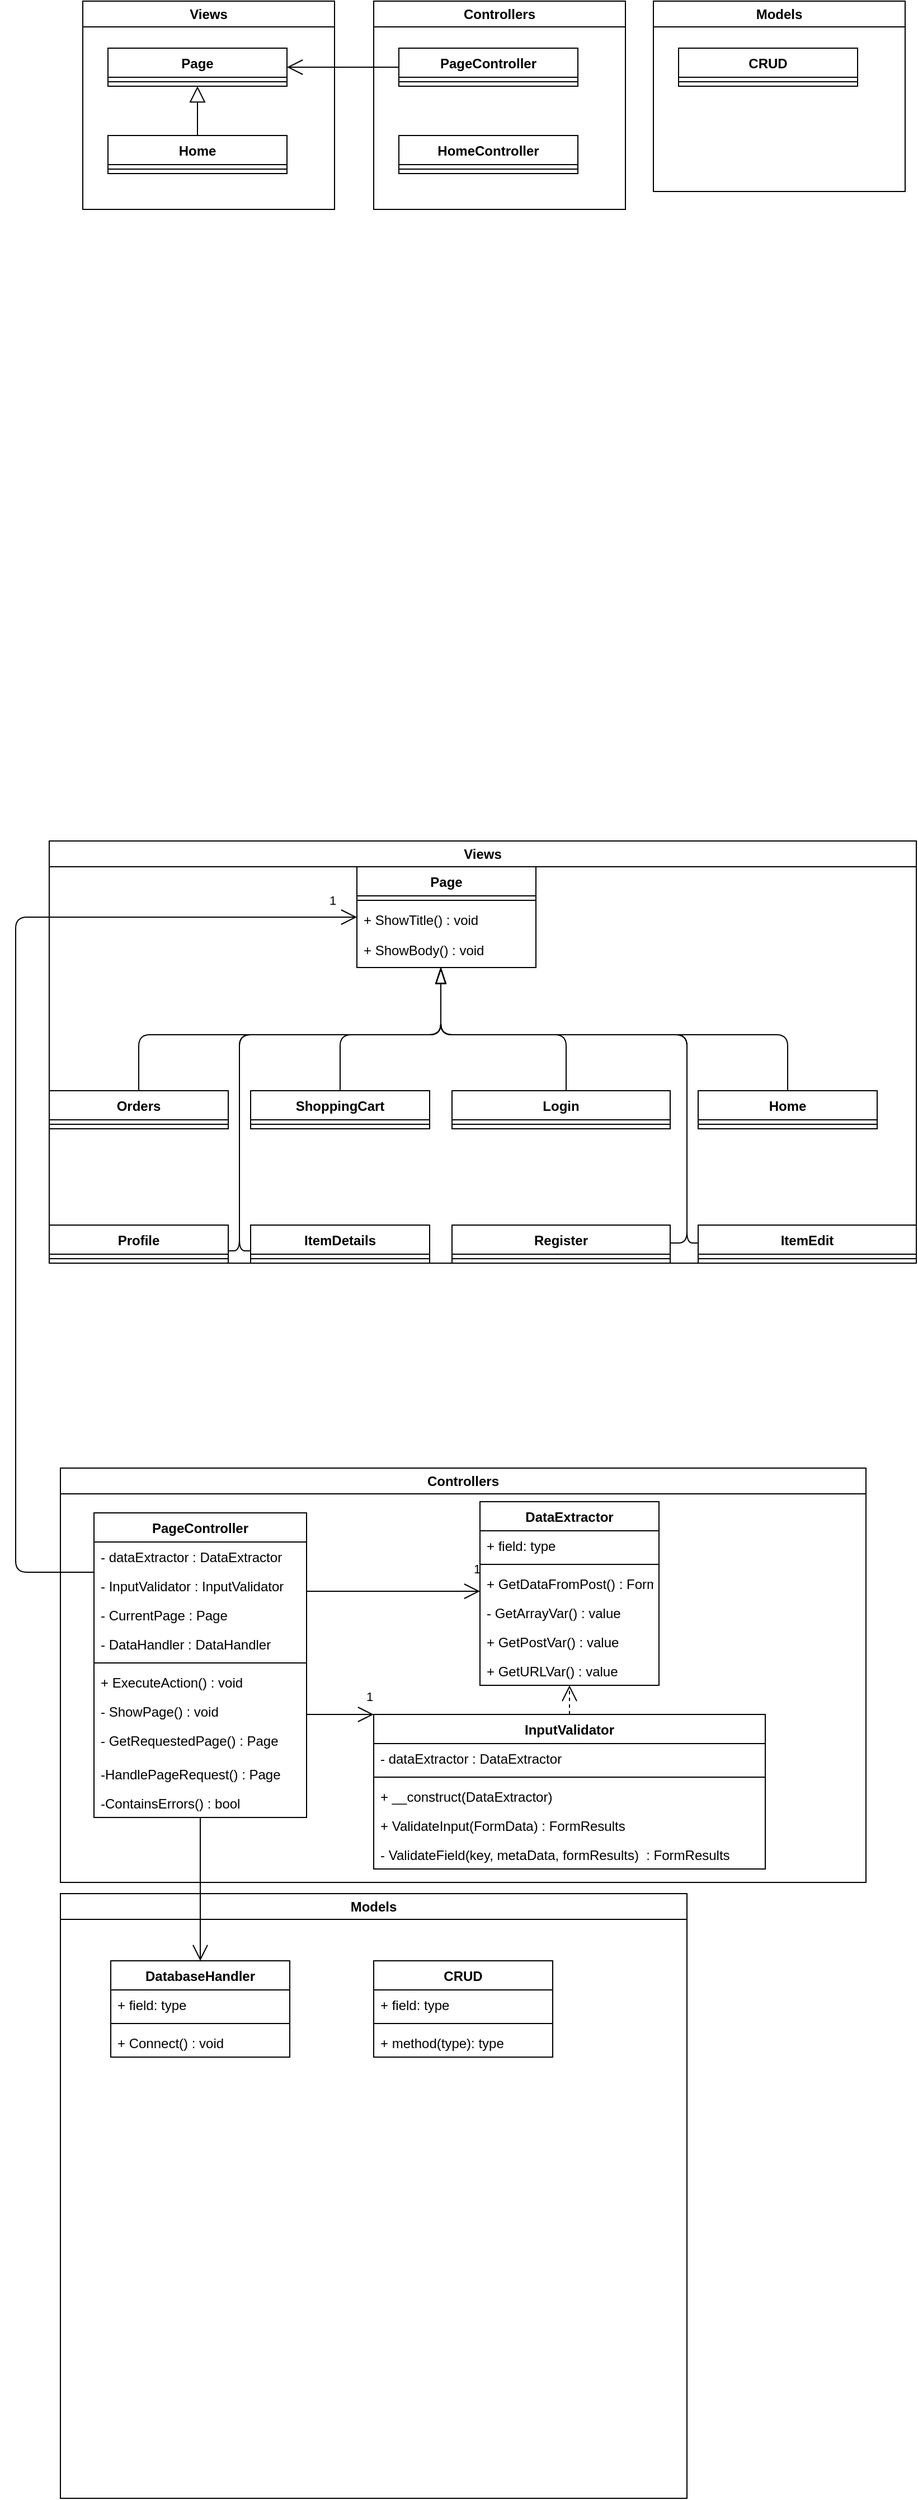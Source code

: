 <mxfile>
    <diagram id="oOKL3CM8PvnxEPgAxApm" name="Page-1">
        <mxGraphModel dx="797" dy="1571" grid="1" gridSize="10" guides="1" tooltips="1" connect="1" arrows="1" fold="1" page="1" pageScale="1" pageWidth="850" pageHeight="1100" math="0" shadow="0">
            <root>
                <mxCell id="0"/>
                <mxCell id="1" parent="0"/>
                <mxCell id="16" value="Views" style="swimlane;whiteSpace=wrap;html=1;" parent="1" vertex="1">
                    <mxGeometry x="50" y="-260" width="775" height="377" as="geometry"/>
                </mxCell>
                <mxCell id="59" value="Page" style="swimlane;fontStyle=1;align=center;verticalAlign=top;childLayout=stackLayout;horizontal=1;startSize=26;horizontalStack=0;resizeParent=1;resizeParentMax=0;resizeLast=0;collapsible=1;marginBottom=0;" parent="16" vertex="1">
                    <mxGeometry x="275" y="23" width="160" height="90" as="geometry"/>
                </mxCell>
                <mxCell id="61" value="" style="line;strokeWidth=1;fillColor=none;align=left;verticalAlign=middle;spacingTop=-1;spacingLeft=3;spacingRight=3;rotatable=0;labelPosition=right;points=[];portConstraint=eastwest;strokeColor=inherit;" parent="59" vertex="1">
                    <mxGeometry y="26" width="160" height="8" as="geometry"/>
                </mxCell>
                <mxCell id="62" value="+ ShowTitle() : void&#10;" style="text;strokeColor=none;fillColor=none;align=left;verticalAlign=top;spacingLeft=4;spacingRight=4;overflow=hidden;rotatable=0;points=[[0,0.5],[1,0.5]];portConstraint=eastwest;" parent="59" vertex="1">
                    <mxGeometry y="34" width="160" height="26" as="geometry"/>
                </mxCell>
                <mxCell id="19" value="+ ShowBody() : void" style="text;strokeColor=none;fillColor=none;align=left;verticalAlign=middle;spacingLeft=4;spacingRight=4;overflow=hidden;points=[[0,0.5],[1,0.5]];portConstraint=eastwest;rotatable=0;whiteSpace=wrap;html=1;" parent="59" vertex="1">
                    <mxGeometry y="60" width="160" height="30" as="geometry"/>
                </mxCell>
                <mxCell id="135" style="edgeStyle=orthogonalEdgeStyle;html=1;endArrow=blockThin;endFill=0;endSize=12;" parent="16" source="96" target="59" edge="1">
                    <mxGeometry relative="1" as="geometry">
                        <mxPoint x="570" y="143" as="targetPoint"/>
                        <Array as="points">
                            <mxPoint x="570" y="359"/>
                            <mxPoint x="570" y="173"/>
                            <mxPoint x="350" y="173"/>
                        </Array>
                    </mxGeometry>
                </mxCell>
                <mxCell id="96" value="Register" style="swimlane;fontStyle=1;align=center;verticalAlign=top;childLayout=stackLayout;horizontal=1;startSize=26;horizontalStack=0;resizeParent=1;resizeParentMax=0;resizeLast=0;collapsible=1;marginBottom=0;" parent="16" vertex="1">
                    <mxGeometry x="360" y="343" width="195" height="34" as="geometry"/>
                </mxCell>
                <mxCell id="98" value="" style="line;strokeWidth=1;fillColor=none;align=left;verticalAlign=middle;spacingTop=-1;spacingLeft=3;spacingRight=3;rotatable=0;labelPosition=right;points=[];portConstraint=eastwest;strokeColor=inherit;" parent="96" vertex="1">
                    <mxGeometry y="26" width="195" height="8" as="geometry"/>
                </mxCell>
                <mxCell id="136" style="edgeStyle=orthogonalEdgeStyle;html=1;endArrow=blockThin;endFill=0;endSize=12;" parent="16" source="100" target="59" edge="1">
                    <mxGeometry relative="1" as="geometry">
                        <mxPoint x="527.061" y="143" as="targetPoint"/>
                        <Array as="points">
                            <mxPoint x="462" y="173"/>
                            <mxPoint x="350" y="173"/>
                        </Array>
                    </mxGeometry>
                </mxCell>
                <mxCell id="100" value="Login" style="swimlane;fontStyle=1;align=center;verticalAlign=top;childLayout=stackLayout;horizontal=1;startSize=26;horizontalStack=0;resizeParent=1;resizeParentMax=0;resizeLast=0;collapsible=1;marginBottom=0;" parent="16" vertex="1">
                    <mxGeometry x="360" y="223" width="195" height="34" as="geometry"/>
                </mxCell>
                <mxCell id="102" value="" style="line;strokeWidth=1;fillColor=none;align=left;verticalAlign=middle;spacingTop=-1;spacingLeft=3;spacingRight=3;rotatable=0;labelPosition=right;points=[];portConstraint=eastwest;strokeColor=inherit;" parent="100" vertex="1">
                    <mxGeometry y="26" width="195" height="8" as="geometry"/>
                </mxCell>
                <mxCell id="116" value="Profile" style="swimlane;fontStyle=1;align=center;verticalAlign=top;childLayout=stackLayout;horizontal=1;startSize=26;horizontalStack=0;resizeParent=1;resizeParentMax=0;resizeLast=0;collapsible=1;marginBottom=0;" parent="16" vertex="1">
                    <mxGeometry y="343" width="160" height="34" as="geometry"/>
                </mxCell>
                <mxCell id="118" value="" style="line;strokeWidth=1;fillColor=none;align=left;verticalAlign=middle;spacingTop=-1;spacingLeft=3;spacingRight=3;rotatable=0;labelPosition=right;points=[];portConstraint=eastwest;strokeColor=inherit;" parent="116" vertex="1">
                    <mxGeometry y="26" width="160" height="8" as="geometry"/>
                </mxCell>
                <mxCell id="137" style="edgeStyle=orthogonalEdgeStyle;html=1;endArrow=blockThin;endFill=0;endSize=12;" parent="16" source="116" target="59" edge="1">
                    <mxGeometry relative="1" as="geometry">
                        <Array as="points">
                            <mxPoint x="170" y="366"/>
                            <mxPoint x="170" y="173"/>
                            <mxPoint x="350" y="173"/>
                        </Array>
                    </mxGeometry>
                </mxCell>
                <mxCell id="121" value="ItemEdit" style="swimlane;fontStyle=1;align=center;verticalAlign=top;childLayout=stackLayout;horizontal=1;startSize=26;horizontalStack=0;resizeParent=1;resizeParentMax=0;resizeLast=0;collapsible=1;marginBottom=0;" parent="16" vertex="1">
                    <mxGeometry x="580" y="343" width="195" height="34" as="geometry"/>
                </mxCell>
                <mxCell id="123" value="" style="line;strokeWidth=1;fillColor=none;align=left;verticalAlign=middle;spacingTop=-1;spacingLeft=3;spacingRight=3;rotatable=0;labelPosition=right;points=[];portConstraint=eastwest;strokeColor=inherit;" parent="121" vertex="1">
                    <mxGeometry y="26" width="195" height="8" as="geometry"/>
                </mxCell>
                <mxCell id="139" style="edgeStyle=orthogonalEdgeStyle;html=1;endArrow=blockThin;endFill=0;endSize=12;" parent="16" source="121" target="59" edge="1">
                    <mxGeometry relative="1" as="geometry">
                        <mxPoint x="570" y="143" as="targetPoint"/>
                        <Array as="points">
                            <mxPoint x="570" y="359"/>
                            <mxPoint x="570" y="173"/>
                            <mxPoint x="350" y="173"/>
                        </Array>
                    </mxGeometry>
                </mxCell>
                <mxCell id="112" value="ItemDetails" style="swimlane;fontStyle=1;align=center;verticalAlign=top;childLayout=stackLayout;horizontal=1;startSize=26;horizontalStack=0;resizeParent=1;resizeParentMax=0;resizeLast=0;collapsible=1;marginBottom=0;" parent="16" vertex="1">
                    <mxGeometry x="180" y="343" width="160" height="34" as="geometry"/>
                </mxCell>
                <mxCell id="114" value="" style="line;strokeWidth=1;fillColor=none;align=left;verticalAlign=middle;spacingTop=-1;spacingLeft=3;spacingRight=3;rotatable=0;labelPosition=right;points=[];portConstraint=eastwest;strokeColor=inherit;" parent="112" vertex="1">
                    <mxGeometry y="26" width="160" height="8" as="geometry"/>
                </mxCell>
                <mxCell id="140" style="edgeStyle=orthogonalEdgeStyle;html=1;endArrow=blockThin;endFill=0;endSize=12;" parent="16" source="112" target="59" edge="1">
                    <mxGeometry relative="1" as="geometry">
                        <Array as="points">
                            <mxPoint x="170" y="366"/>
                            <mxPoint x="170" y="173"/>
                            <mxPoint x="350" y="173"/>
                        </Array>
                    </mxGeometry>
                </mxCell>
                <mxCell id="108" value="Orders" style="swimlane;fontStyle=1;align=center;verticalAlign=top;childLayout=stackLayout;horizontal=1;startSize=26;horizontalStack=0;resizeParent=1;resizeParentMax=0;resizeLast=0;collapsible=1;marginBottom=0;" parent="16" vertex="1">
                    <mxGeometry y="223" width="160" height="34" as="geometry"/>
                </mxCell>
                <mxCell id="110" value="" style="line;strokeWidth=1;fillColor=none;align=left;verticalAlign=middle;spacingTop=-1;spacingLeft=3;spacingRight=3;rotatable=0;labelPosition=right;points=[];portConstraint=eastwest;strokeColor=inherit;" parent="108" vertex="1">
                    <mxGeometry y="26" width="160" height="8" as="geometry"/>
                </mxCell>
                <mxCell id="141" style="edgeStyle=orthogonalEdgeStyle;html=1;endArrow=blockThin;endFill=0;endSize=12;" parent="16" source="108" target="59" edge="1">
                    <mxGeometry relative="1" as="geometry">
                        <Array as="points">
                            <mxPoint x="80" y="173"/>
                            <mxPoint x="350" y="173"/>
                        </Array>
                    </mxGeometry>
                </mxCell>
                <mxCell id="104" value="Home" style="swimlane;fontStyle=1;align=center;verticalAlign=top;childLayout=stackLayout;horizontal=1;startSize=26;horizontalStack=0;resizeParent=1;resizeParentMax=0;resizeLast=0;collapsible=1;marginBottom=0;" parent="16" vertex="1">
                    <mxGeometry x="580" y="223" width="160" height="34" as="geometry"/>
                </mxCell>
                <mxCell id="106" value="" style="line;strokeWidth=1;fillColor=none;align=left;verticalAlign=middle;spacingTop=-1;spacingLeft=3;spacingRight=3;rotatable=0;labelPosition=right;points=[];portConstraint=eastwest;strokeColor=inherit;" parent="104" vertex="1">
                    <mxGeometry y="26" width="160" height="8" as="geometry"/>
                </mxCell>
                <mxCell id="138" style="edgeStyle=orthogonalEdgeStyle;html=1;endArrow=blockThin;endFill=0;endSize=12;" parent="16" source="104" target="59" edge="1">
                    <mxGeometry relative="1" as="geometry">
                        <mxPoint x="628.71" y="143" as="targetPoint"/>
                        <Array as="points">
                            <mxPoint x="660" y="173"/>
                            <mxPoint x="350" y="173"/>
                        </Array>
                    </mxGeometry>
                </mxCell>
                <mxCell id="178" style="html=1;endArrow=blockThin;endFill=0;endSize=12;edgeStyle=orthogonalEdgeStyle;" parent="16" source="174" target="59" edge="1">
                    <mxGeometry relative="1" as="geometry">
                        <mxPoint x="370" y="133" as="targetPoint"/>
                        <Array as="points">
                            <mxPoint x="260" y="173"/>
                            <mxPoint x="350" y="173"/>
                        </Array>
                    </mxGeometry>
                </mxCell>
                <mxCell id="174" value="ShoppingCart" style="swimlane;fontStyle=1;align=center;verticalAlign=top;childLayout=stackLayout;horizontal=1;startSize=26;horizontalStack=0;resizeParent=1;resizeParentMax=0;resizeLast=0;collapsible=1;marginBottom=0;" parent="16" vertex="1">
                    <mxGeometry x="180" y="223" width="160" height="34" as="geometry"/>
                </mxCell>
                <mxCell id="176" value="" style="line;strokeWidth=1;fillColor=none;align=left;verticalAlign=middle;spacingTop=-1;spacingLeft=3;spacingRight=3;rotatable=0;labelPosition=right;points=[];portConstraint=eastwest;strokeColor=inherit;" parent="174" vertex="1">
                    <mxGeometry y="26" width="160" height="8" as="geometry"/>
                </mxCell>
                <mxCell id="21" value="Models" style="swimlane;whiteSpace=wrap;html=1;" parent="1" vertex="1">
                    <mxGeometry x="60" y="680" width="560" height="540" as="geometry"/>
                </mxCell>
                <mxCell id="67" value="DatabaseHandler" style="swimlane;fontStyle=1;align=center;verticalAlign=top;childLayout=stackLayout;horizontal=1;startSize=26;horizontalStack=0;resizeParent=1;resizeParentMax=0;resizeLast=0;collapsible=1;marginBottom=0;" parent="21" vertex="1">
                    <mxGeometry x="45" y="60" width="160" height="86" as="geometry"/>
                </mxCell>
                <mxCell id="68" value="+ field: type" style="text;strokeColor=none;fillColor=none;align=left;verticalAlign=top;spacingLeft=4;spacingRight=4;overflow=hidden;rotatable=0;points=[[0,0.5],[1,0.5]];portConstraint=eastwest;" parent="67" vertex="1">
                    <mxGeometry y="26" width="160" height="26" as="geometry"/>
                </mxCell>
                <mxCell id="69" value="" style="line;strokeWidth=1;fillColor=none;align=left;verticalAlign=middle;spacingTop=-1;spacingLeft=3;spacingRight=3;rotatable=0;labelPosition=right;points=[];portConstraint=eastwest;strokeColor=inherit;" parent="67" vertex="1">
                    <mxGeometry y="52" width="160" height="8" as="geometry"/>
                </mxCell>
                <mxCell id="70" value="+ Connect() : void" style="text;strokeColor=none;fillColor=none;align=left;verticalAlign=top;spacingLeft=4;spacingRight=4;overflow=hidden;rotatable=0;points=[[0,0.5],[1,0.5]];portConstraint=eastwest;" parent="67" vertex="1">
                    <mxGeometry y="60" width="160" height="26" as="geometry"/>
                </mxCell>
                <mxCell id="185" value="CRUD" style="swimlane;fontStyle=1;align=center;verticalAlign=top;childLayout=stackLayout;horizontal=1;startSize=26;horizontalStack=0;resizeParent=1;resizeParentMax=0;resizeLast=0;collapsible=1;marginBottom=0;" vertex="1" parent="21">
                    <mxGeometry x="280" y="60" width="160" height="86" as="geometry"/>
                </mxCell>
                <mxCell id="186" value="+ field: type" style="text;strokeColor=none;fillColor=none;align=left;verticalAlign=top;spacingLeft=4;spacingRight=4;overflow=hidden;rotatable=0;points=[[0,0.5],[1,0.5]];portConstraint=eastwest;" vertex="1" parent="185">
                    <mxGeometry y="26" width="160" height="26" as="geometry"/>
                </mxCell>
                <mxCell id="187" value="" style="line;strokeWidth=1;fillColor=none;align=left;verticalAlign=middle;spacingTop=-1;spacingLeft=3;spacingRight=3;rotatable=0;labelPosition=right;points=[];portConstraint=eastwest;strokeColor=inherit;" vertex="1" parent="185">
                    <mxGeometry y="52" width="160" height="8" as="geometry"/>
                </mxCell>
                <mxCell id="188" value="+ method(type): type" style="text;strokeColor=none;fillColor=none;align=left;verticalAlign=top;spacingLeft=4;spacingRight=4;overflow=hidden;rotatable=0;points=[[0,0.5],[1,0.5]];portConstraint=eastwest;" vertex="1" parent="185">
                    <mxGeometry y="60" width="160" height="26" as="geometry"/>
                </mxCell>
                <mxCell id="22" value="Controllers" style="swimlane;whiteSpace=wrap;html=1;" parent="1" vertex="1">
                    <mxGeometry x="60" y="300" width="720" height="370" as="geometry"/>
                </mxCell>
                <mxCell id="153" value="1" style="edgeStyle=orthogonalEdgeStyle;html=1;endArrow=open;endFill=0;endSize=12;" parent="22" source="43" target="125" edge="1">
                    <mxGeometry x="0.956" y="20" relative="1" as="geometry">
                        <Array as="points">
                            <mxPoint x="320" y="110"/>
                            <mxPoint x="320" y="110"/>
                        </Array>
                        <mxPoint as="offset"/>
                    </mxGeometry>
                </mxCell>
                <mxCell id="167" value="1" style="edgeStyle=orthogonalEdgeStyle;html=1;endArrow=open;endFill=0;endSize=12;" parent="22" source="43" target="154" edge="1">
                    <mxGeometry x="0.846" y="16" relative="1" as="geometry">
                        <Array as="points">
                            <mxPoint x="390" y="240"/>
                            <mxPoint x="390" y="240"/>
                        </Array>
                        <mxPoint as="offset"/>
                    </mxGeometry>
                </mxCell>
                <mxCell id="43" value="PageController" style="swimlane;fontStyle=1;align=center;verticalAlign=top;childLayout=stackLayout;horizontal=1;startSize=26;horizontalStack=0;resizeParent=1;resizeParentMax=0;resizeLast=0;collapsible=1;marginBottom=0;" parent="22" vertex="1">
                    <mxGeometry x="30" y="40" width="190" height="272" as="geometry"/>
                </mxCell>
                <mxCell id="44" value="- dataExtractor : DataExtractor" style="text;strokeColor=none;fillColor=none;align=left;verticalAlign=top;spacingLeft=4;spacingRight=4;overflow=hidden;rotatable=0;points=[[0,0.5],[1,0.5]];portConstraint=eastwest;" parent="43" vertex="1">
                    <mxGeometry y="26" width="190" height="26" as="geometry"/>
                </mxCell>
                <mxCell id="161" value="- InputValidator : InputValidator" style="text;strokeColor=none;fillColor=none;align=left;verticalAlign=top;spacingLeft=4;spacingRight=4;overflow=hidden;rotatable=0;points=[[0,0.5],[1,0.5]];portConstraint=eastwest;" parent="43" vertex="1">
                    <mxGeometry y="52" width="190" height="26" as="geometry"/>
                </mxCell>
                <mxCell id="162" value="- CurrentPage : Page" style="text;strokeColor=none;fillColor=none;align=left;verticalAlign=top;spacingLeft=4;spacingRight=4;overflow=hidden;rotatable=0;points=[[0,0.5],[1,0.5]];portConstraint=eastwest;" parent="43" vertex="1">
                    <mxGeometry y="78" width="190" height="26" as="geometry"/>
                </mxCell>
                <mxCell id="169" value="- DataHandler : DataHandler" style="text;strokeColor=none;fillColor=none;align=left;verticalAlign=top;spacingLeft=4;spacingRight=4;overflow=hidden;rotatable=0;points=[[0,0.5],[1,0.5]];portConstraint=eastwest;" parent="43" vertex="1">
                    <mxGeometry y="104" width="190" height="26" as="geometry"/>
                </mxCell>
                <mxCell id="45" value="" style="line;strokeWidth=1;fillColor=none;align=left;verticalAlign=middle;spacingTop=-1;spacingLeft=3;spacingRight=3;rotatable=0;labelPosition=right;points=[];portConstraint=eastwest;strokeColor=inherit;" parent="43" vertex="1">
                    <mxGeometry y="130" width="190" height="8" as="geometry"/>
                </mxCell>
                <mxCell id="46" value="+ ExecuteAction() : void" style="text;strokeColor=none;fillColor=none;align=left;verticalAlign=top;spacingLeft=4;spacingRight=4;overflow=hidden;rotatable=0;points=[[0,0.5],[1,0.5]];portConstraint=eastwest;" parent="43" vertex="1">
                    <mxGeometry y="138" width="190" height="26" as="geometry"/>
                </mxCell>
                <mxCell id="163" value="- ShowPage() : void" style="text;strokeColor=none;fillColor=none;align=left;verticalAlign=top;spacingLeft=4;spacingRight=4;overflow=hidden;rotatable=0;points=[[0,0.5],[1,0.5]];portConstraint=eastwest;" parent="43" vertex="1">
                    <mxGeometry y="164" width="190" height="26" as="geometry"/>
                </mxCell>
                <mxCell id="164" value="- GetRequestedPage() : Page" style="text;strokeColor=none;fillColor=none;align=left;verticalAlign=top;spacingLeft=4;spacingRight=4;overflow=hidden;rotatable=0;points=[[0,0.5],[1,0.5]];portConstraint=eastwest;" parent="43" vertex="1">
                    <mxGeometry y="190" width="190" height="30" as="geometry"/>
                </mxCell>
                <mxCell id="165" value="-HandlePageRequest() : Page" style="text;strokeColor=none;fillColor=none;align=left;verticalAlign=top;spacingLeft=4;spacingRight=4;overflow=hidden;rotatable=0;points=[[0,0.5],[1,0.5]];portConstraint=eastwest;" parent="43" vertex="1">
                    <mxGeometry y="220" width="190" height="26" as="geometry"/>
                </mxCell>
                <mxCell id="166" value="-ContainsErrors() : bool" style="text;strokeColor=none;fillColor=none;align=left;verticalAlign=top;spacingLeft=4;spacingRight=4;overflow=hidden;rotatable=0;points=[[0,0.5],[1,0.5]];portConstraint=eastwest;" parent="43" vertex="1">
                    <mxGeometry y="246" width="190" height="26" as="geometry"/>
                </mxCell>
                <mxCell id="125" value="DataExtractor" style="swimlane;fontStyle=1;align=center;verticalAlign=top;childLayout=stackLayout;horizontal=1;startSize=26;horizontalStack=0;resizeParent=1;resizeParentMax=0;resizeLast=0;collapsible=1;marginBottom=0;" parent="22" vertex="1">
                    <mxGeometry x="375" y="30" width="160" height="164" as="geometry"/>
                </mxCell>
                <mxCell id="126" value="+ field: type" style="text;strokeColor=none;fillColor=none;align=left;verticalAlign=top;spacingLeft=4;spacingRight=4;overflow=hidden;rotatable=0;points=[[0,0.5],[1,0.5]];portConstraint=eastwest;" parent="125" vertex="1">
                    <mxGeometry y="26" width="160" height="26" as="geometry"/>
                </mxCell>
                <mxCell id="127" value="" style="line;strokeWidth=1;fillColor=none;align=left;verticalAlign=middle;spacingTop=-1;spacingLeft=3;spacingRight=3;rotatable=0;labelPosition=right;points=[];portConstraint=eastwest;strokeColor=inherit;" parent="125" vertex="1">
                    <mxGeometry y="52" width="160" height="8" as="geometry"/>
                </mxCell>
                <mxCell id="128" value="+ GetDataFromPost() : FormResults" style="text;strokeColor=none;fillColor=none;align=left;verticalAlign=top;spacingLeft=4;spacingRight=4;overflow=hidden;rotatable=0;points=[[0,0.5],[1,0.5]];portConstraint=eastwest;" parent="125" vertex="1">
                    <mxGeometry y="60" width="160" height="26" as="geometry"/>
                </mxCell>
                <mxCell id="181" value="- GetArrayVar() : value" style="text;strokeColor=none;fillColor=none;align=left;verticalAlign=top;spacingLeft=4;spacingRight=4;overflow=hidden;rotatable=0;points=[[0,0.5],[1,0.5]];portConstraint=eastwest;" parent="125" vertex="1">
                    <mxGeometry y="86" width="160" height="26" as="geometry"/>
                </mxCell>
                <mxCell id="182" value="+ GetPostVar() : value" style="text;strokeColor=none;fillColor=none;align=left;verticalAlign=top;spacingLeft=4;spacingRight=4;overflow=hidden;rotatable=0;points=[[0,0.5],[1,0.5]];portConstraint=eastwest;" parent="125" vertex="1">
                    <mxGeometry y="112" width="160" height="26" as="geometry"/>
                </mxCell>
                <mxCell id="183" value="+ GetURLVar() : value" style="text;strokeColor=none;fillColor=none;align=left;verticalAlign=top;spacingLeft=4;spacingRight=4;overflow=hidden;rotatable=0;points=[[0,0.5],[1,0.5]];portConstraint=eastwest;" parent="125" vertex="1">
                    <mxGeometry y="138" width="160" height="26" as="geometry"/>
                </mxCell>
                <mxCell id="159" style="edgeStyle=orthogonalEdgeStyle;html=1;endArrow=open;endFill=0;endSize=12;dashed=1;" parent="22" source="154" target="125" edge="1">
                    <mxGeometry relative="1" as="geometry"/>
                </mxCell>
                <mxCell id="154" value="InputValidator" style="swimlane;fontStyle=1;align=center;verticalAlign=top;childLayout=stackLayout;horizontal=1;startSize=26;horizontalStack=0;resizeParent=1;resizeParentMax=0;resizeLast=0;collapsible=1;marginBottom=0;" parent="22" vertex="1">
                    <mxGeometry x="280" y="220" width="350" height="138" as="geometry"/>
                </mxCell>
                <mxCell id="155" value="- dataExtractor : DataExtractor" style="text;strokeColor=none;fillColor=none;align=left;verticalAlign=top;spacingLeft=4;spacingRight=4;overflow=hidden;rotatable=0;points=[[0,0.5],[1,0.5]];portConstraint=eastwest;" parent="154" vertex="1">
                    <mxGeometry y="26" width="350" height="26" as="geometry"/>
                </mxCell>
                <mxCell id="156" value="" style="line;strokeWidth=1;fillColor=none;align=left;verticalAlign=middle;spacingTop=-1;spacingLeft=3;spacingRight=3;rotatable=0;labelPosition=right;points=[];portConstraint=eastwest;strokeColor=inherit;" parent="154" vertex="1">
                    <mxGeometry y="52" width="350" height="8" as="geometry"/>
                </mxCell>
                <mxCell id="184" value="+ __construct(DataExtractor)" style="text;strokeColor=none;fillColor=none;align=left;verticalAlign=top;spacingLeft=4;spacingRight=4;overflow=hidden;rotatable=0;points=[[0,0.5],[1,0.5]];portConstraint=eastwest;" parent="154" vertex="1">
                    <mxGeometry y="60" width="350" height="26" as="geometry"/>
                </mxCell>
                <mxCell id="157" value="+ ValidateInput(FormData) : FormResults" style="text;strokeColor=none;fillColor=none;align=left;verticalAlign=top;spacingLeft=4;spacingRight=4;overflow=hidden;rotatable=0;points=[[0,0.5],[1,0.5]];portConstraint=eastwest;" parent="154" vertex="1">
                    <mxGeometry y="86" width="350" height="26" as="geometry"/>
                </mxCell>
                <mxCell id="158" value="- ValidateField(key, metaData, formResults)  : FormResults" style="text;strokeColor=none;fillColor=none;align=left;verticalAlign=top;spacingLeft=4;spacingRight=4;overflow=hidden;rotatable=0;points=[[0,0.5],[1,0.5]];portConstraint=eastwest;" parent="154" vertex="1">
                    <mxGeometry y="112" width="350" height="26" as="geometry"/>
                </mxCell>
                <mxCell id="160" value="1" style="edgeStyle=orthogonalEdgeStyle;html=1;endArrow=open;endFill=0;endSize=12;" parent="1" source="43" target="59" edge="1">
                    <mxGeometry x="0.955" y="15" relative="1" as="geometry">
                        <Array as="points">
                            <mxPoint x="20" y="393"/>
                            <mxPoint x="20" y="-192"/>
                        </Array>
                        <mxPoint x="-1" as="offset"/>
                    </mxGeometry>
                </mxCell>
                <mxCell id="168" style="edgeStyle=orthogonalEdgeStyle;html=1;endArrow=open;endFill=0;endSize=12;" parent="1" source="43" target="67" edge="1">
                    <mxGeometry relative="1" as="geometry">
                        <mxPoint x="185" y="710" as="targetPoint"/>
                    </mxGeometry>
                </mxCell>
                <mxCell id="189" value="Views" style="swimlane;whiteSpace=wrap;html=1;" vertex="1" parent="1">
                    <mxGeometry x="80" y="-1010" width="225" height="186" as="geometry"/>
                </mxCell>
                <mxCell id="218" value="Page" style="swimlane;fontStyle=1;align=center;verticalAlign=top;childLayout=stackLayout;horizontal=1;startSize=26;horizontalStack=0;resizeParent=1;resizeParentMax=0;resizeLast=0;collapsible=1;marginBottom=0;" vertex="1" parent="189">
                    <mxGeometry x="22.5" y="42" width="160" height="34" as="geometry"/>
                </mxCell>
                <mxCell id="220" value="" style="line;strokeWidth=1;fillColor=none;align=left;verticalAlign=middle;spacingTop=-1;spacingLeft=3;spacingRight=3;rotatable=0;labelPosition=right;points=[];portConstraint=eastwest;strokeColor=inherit;" vertex="1" parent="218">
                    <mxGeometry y="26" width="160" height="8" as="geometry"/>
                </mxCell>
                <mxCell id="234" style="edgeStyle=orthogonalEdgeStyle;html=1;endArrow=block;endFill=0;endSize=12;" edge="1" parent="189" source="230" target="218">
                    <mxGeometry relative="1" as="geometry"/>
                </mxCell>
                <mxCell id="230" value="Home" style="swimlane;fontStyle=1;align=center;verticalAlign=top;childLayout=stackLayout;horizontal=1;startSize=26;horizontalStack=0;resizeParent=1;resizeParentMax=0;resizeLast=0;collapsible=1;marginBottom=0;" vertex="1" parent="189">
                    <mxGeometry x="22.5" y="120" width="160" height="34" as="geometry"/>
                </mxCell>
                <mxCell id="232" value="" style="line;strokeWidth=1;fillColor=none;align=left;verticalAlign=middle;spacingTop=-1;spacingLeft=3;spacingRight=3;rotatable=0;labelPosition=right;points=[];portConstraint=eastwest;strokeColor=inherit;" vertex="1" parent="230">
                    <mxGeometry y="26" width="160" height="8" as="geometry"/>
                </mxCell>
                <mxCell id="222" value="Controllers" style="swimlane;whiteSpace=wrap;html=1;" vertex="1" parent="1">
                    <mxGeometry x="340" y="-1010" width="225" height="186" as="geometry"/>
                </mxCell>
                <mxCell id="223" value="PageController" style="swimlane;fontStyle=1;align=center;verticalAlign=top;childLayout=stackLayout;horizontal=1;startSize=26;horizontalStack=0;resizeParent=1;resizeParentMax=0;resizeLast=0;collapsible=1;marginBottom=0;" vertex="1" parent="222">
                    <mxGeometry x="22.5" y="42" width="160" height="34" as="geometry"/>
                </mxCell>
                <mxCell id="224" value="" style="line;strokeWidth=1;fillColor=none;align=left;verticalAlign=middle;spacingTop=-1;spacingLeft=3;spacingRight=3;rotatable=0;labelPosition=right;points=[];portConstraint=eastwest;strokeColor=inherit;" vertex="1" parent="223">
                    <mxGeometry y="26" width="160" height="8" as="geometry"/>
                </mxCell>
                <mxCell id="235" value="HomeController" style="swimlane;fontStyle=1;align=center;verticalAlign=top;childLayout=stackLayout;horizontal=1;startSize=26;horizontalStack=0;resizeParent=1;resizeParentMax=0;resizeLast=0;collapsible=1;marginBottom=0;" vertex="1" parent="222">
                    <mxGeometry x="22.5" y="120" width="160" height="34" as="geometry"/>
                </mxCell>
                <mxCell id="237" value="" style="line;strokeWidth=1;fillColor=none;align=left;verticalAlign=middle;spacingTop=-1;spacingLeft=3;spacingRight=3;rotatable=0;labelPosition=right;points=[];portConstraint=eastwest;strokeColor=inherit;" vertex="1" parent="235">
                    <mxGeometry y="26" width="160" height="8" as="geometry"/>
                </mxCell>
                <mxCell id="225" value="Models" style="swimlane;whiteSpace=wrap;html=1;" vertex="1" parent="1">
                    <mxGeometry x="590" y="-1010" width="225" height="170" as="geometry"/>
                </mxCell>
                <mxCell id="226" value="CRUD" style="swimlane;fontStyle=1;align=center;verticalAlign=top;childLayout=stackLayout;horizontal=1;startSize=26;horizontalStack=0;resizeParent=1;resizeParentMax=0;resizeLast=0;collapsible=1;marginBottom=0;" vertex="1" parent="225">
                    <mxGeometry x="22.5" y="42" width="160" height="34" as="geometry"/>
                </mxCell>
                <mxCell id="227" value="" style="line;strokeWidth=1;fillColor=none;align=left;verticalAlign=middle;spacingTop=-1;spacingLeft=3;spacingRight=3;rotatable=0;labelPosition=right;points=[];portConstraint=eastwest;strokeColor=inherit;" vertex="1" parent="226">
                    <mxGeometry y="26" width="160" height="8" as="geometry"/>
                </mxCell>
                <mxCell id="229" style="edgeStyle=orthogonalEdgeStyle;html=1;endArrow=open;endFill=0;endSize=12;" edge="1" parent="1" source="223" target="218">
                    <mxGeometry relative="1" as="geometry"/>
                </mxCell>
            </root>
        </mxGraphModel>
    </diagram>
</mxfile>